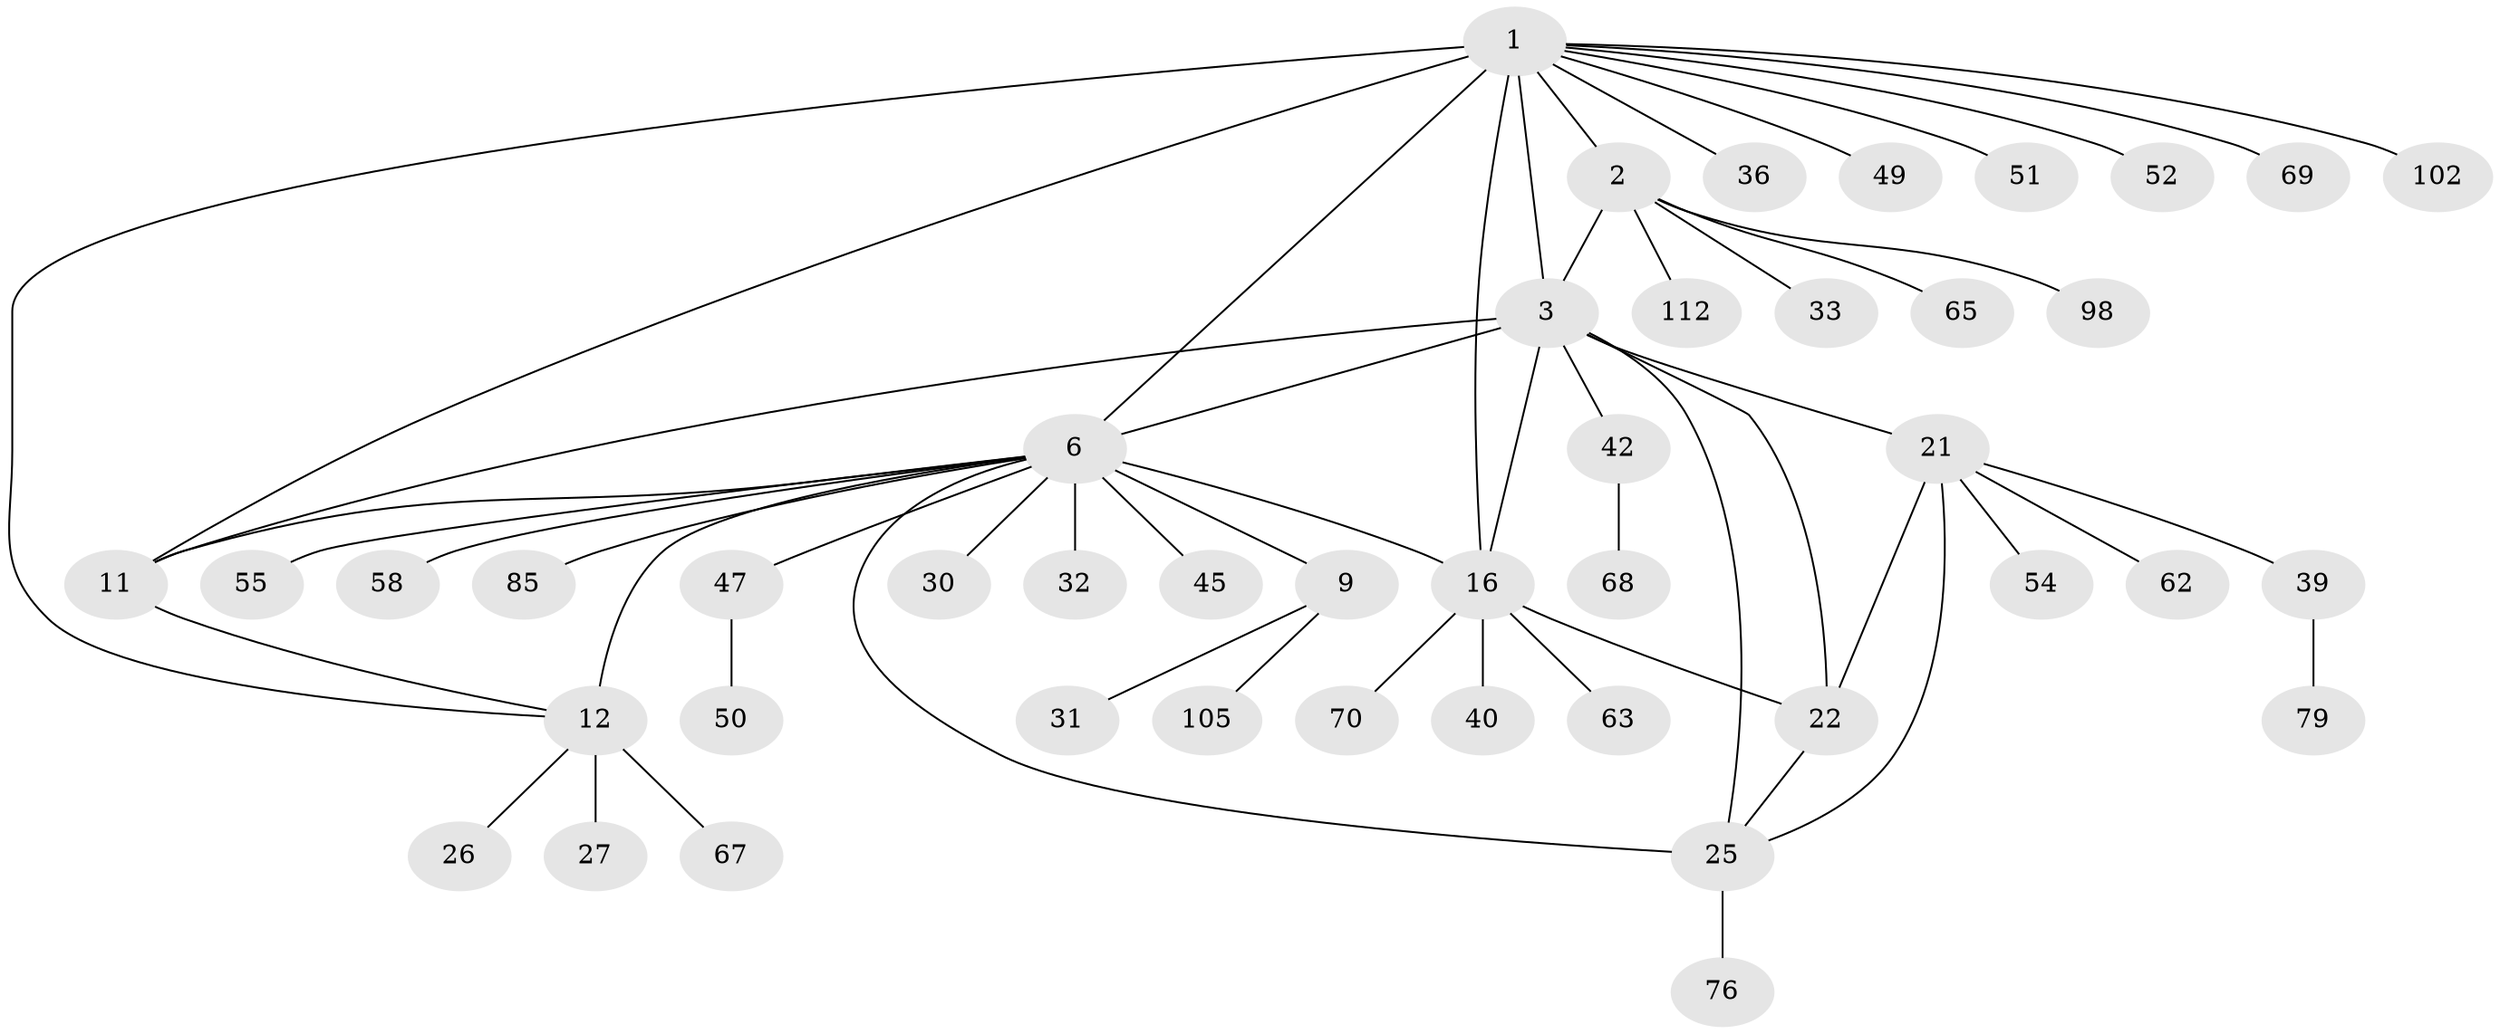// original degree distribution, {9: 0.026785714285714284, 8: 0.05357142857142857, 10: 0.017857142857142856, 5: 0.03571428571428571, 6: 0.05357142857142857, 7: 0.03571428571428571, 11: 0.008928571428571428, 4: 0.017857142857142856, 1: 0.5803571428571429, 2: 0.125, 3: 0.044642857142857144}
// Generated by graph-tools (version 1.1) at 2025/19/03/04/25 18:19:33]
// undirected, 44 vertices, 56 edges
graph export_dot {
graph [start="1"]
  node [color=gray90,style=filled];
  1 [super="+4+46+66+29"];
  2;
  3 [super="+23+93+94"];
  6 [super="+7+13+77+78+10"];
  9;
  11;
  12 [super="+61+56+15+37"];
  16 [super="+59+83+20+18"];
  21;
  22 [super="+38"];
  25;
  26;
  27;
  30;
  31;
  32;
  33;
  36;
  39 [super="+41+95+86+48"];
  40;
  42;
  45;
  47 [super="+82"];
  49;
  50;
  51 [super="+110"];
  52 [super="+71"];
  54;
  55;
  58;
  62;
  63 [super="+106+89+73"];
  65;
  67;
  68;
  69;
  70 [super="+109+92"];
  76;
  79;
  85;
  98;
  102;
  105;
  112;
  1 -- 2 [weight=3];
  1 -- 3 [weight=3];
  1 -- 69;
  1 -- 102;
  1 -- 36;
  1 -- 11;
  1 -- 16 [weight=4];
  1 -- 49;
  1 -- 51;
  1 -- 52;
  1 -- 12;
  1 -- 6 [weight=3];
  2 -- 3;
  2 -- 33;
  2 -- 65;
  2 -- 98;
  2 -- 112;
  3 -- 11;
  3 -- 21 [weight=2];
  3 -- 6 [weight=2];
  3 -- 22 [weight=2];
  3 -- 25 [weight=2];
  3 -- 42;
  3 -- 16;
  6 -- 9 [weight=4];
  6 -- 32;
  6 -- 55;
  6 -- 11 [weight=2];
  6 -- 12 [weight=4];
  6 -- 45;
  6 -- 47;
  6 -- 85;
  6 -- 25;
  6 -- 58;
  6 -- 30;
  6 -- 16 [weight=2];
  9 -- 31;
  9 -- 105;
  11 -- 12 [weight=2];
  12 -- 67;
  12 -- 27;
  12 -- 26;
  16 -- 63;
  16 -- 70;
  16 -- 40;
  16 -- 22;
  21 -- 22;
  21 -- 25;
  21 -- 39;
  21 -- 54;
  21 -- 62;
  22 -- 25;
  25 -- 76;
  39 -- 79;
  42 -- 68;
  47 -- 50;
}
